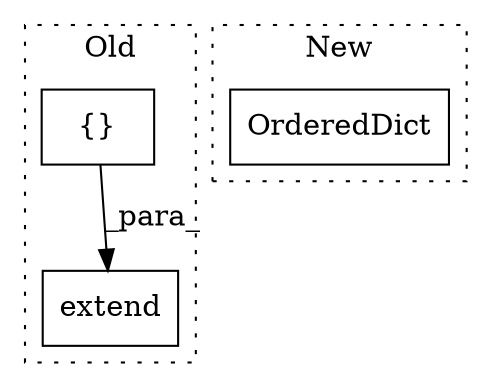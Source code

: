 digraph G {
subgraph cluster0 {
1 [label="extend" a="32" s="1334,1387" l="7,1" shape="box"];
3 [label="{}" a="4" s="1350,1386" l="1,1" shape="box"];
label = "Old";
style="dotted";
}
subgraph cluster1 {
2 [label="OrderedDict" a="32" s="1212" l="13" shape="box"];
label = "New";
style="dotted";
}
3 -> 1 [label="_para_"];
}